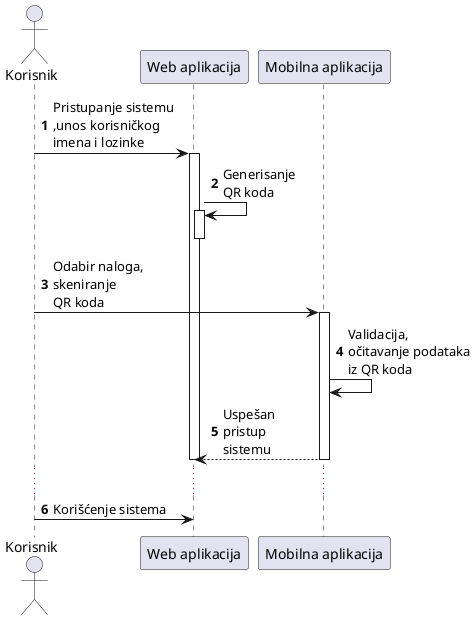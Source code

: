 @startuml
actor Korisnik
participant  "Web aplikacija" as webapp
participant  "Mobilna aplikacija" as mobapp
autonumber
Korisnik -> webapp: Pristupanje sistemu \n,unos korisničkog\nimena i lozinke
activate webapp
webapp -> webapp: Generisanje \nQR koda
activate webapp
deactivate webapp
Korisnik -> mobapp : Odabir naloga,\nskeniranje \nQR koda
activate mobapp
mobapp -> mobapp : Validacija,\nočitavanje podataka\niz QR koda
mobapp --> webapp: Uspešan \npristup\nsistemu
deactivate webapp
deactivate mobapp
...
Korisnik -> webapp: Korišćenje sistema
@enduml
